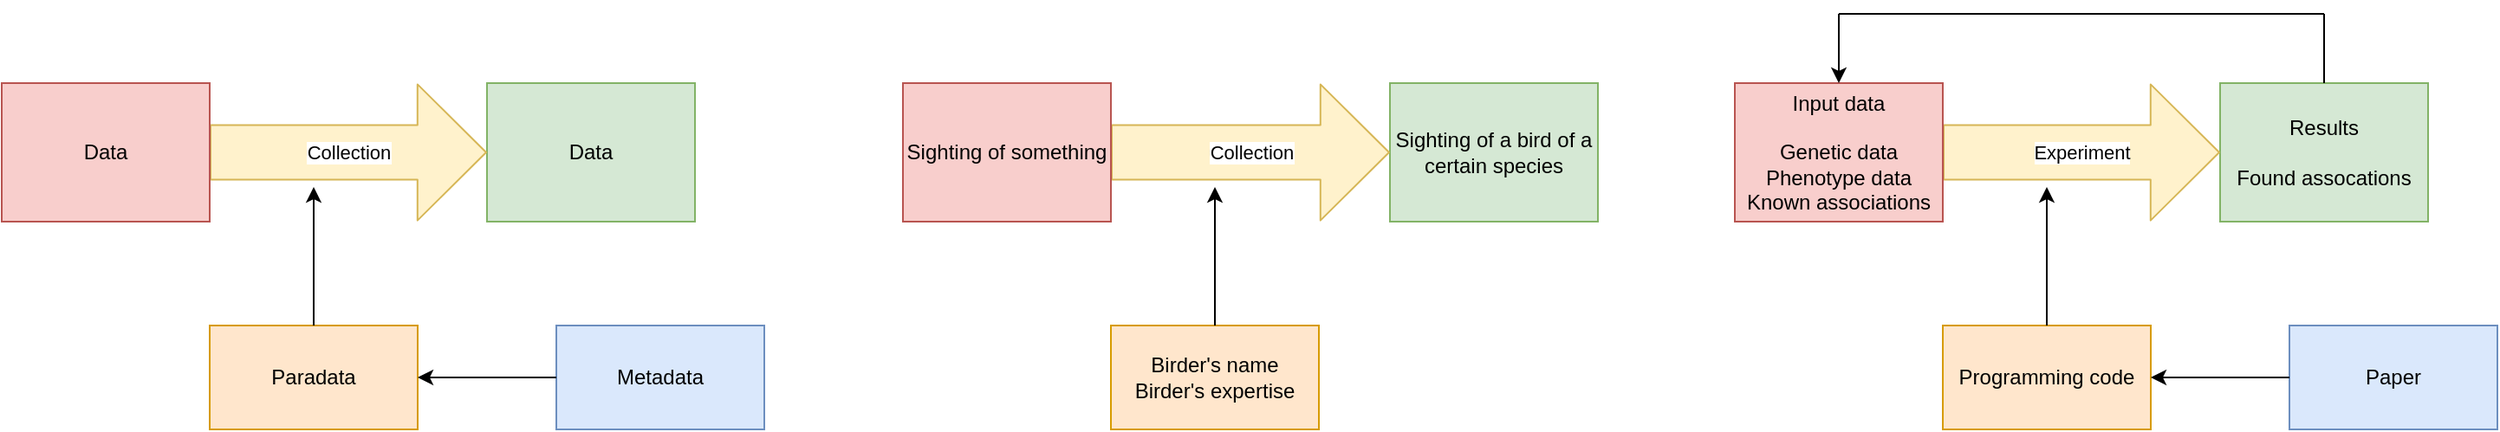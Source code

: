 <mxfile version="14.5.1" type="device"><diagram id="QSmAmpgg85G9trRrlnHU" name="Page-1"><mxGraphModel dx="981" dy="608" grid="1" gridSize="10" guides="1" tooltips="1" connect="1" arrows="1" fold="1" page="1" pageScale="1" pageWidth="850" pageHeight="1100" math="0" shadow="0"><root><mxCell id="0"/><mxCell id="1" parent="0"/><mxCell id="13fZPQ1KQtn4b97LmZjC-1" value="Data" style="rounded=0;whiteSpace=wrap;html=1;fillColor=#d5e8d4;strokeColor=#82b366;" parent="1" vertex="1"><mxGeometry x="360" y="280" width="120" height="80" as="geometry"/></mxCell><mxCell id="13fZPQ1KQtn4b97LmZjC-2" value="Collection" style="shape=flexArrow;endArrow=classic;html=1;endWidth=46.19;endSize=12.869;width=31.429;fillColor=#fff2cc;strokeColor=#d6b656;" parent="1" source="13fZPQ1KQtn4b97LmZjC-5" target="13fZPQ1KQtn4b97LmZjC-1" edge="1"><mxGeometry width="50" height="50" relative="1" as="geometry"><mxPoint x="220" y="317" as="sourcePoint"/><mxPoint x="190" y="270" as="targetPoint"/><Array as="points"/></mxGeometry></mxCell><mxCell id="13fZPQ1KQtn4b97LmZjC-3" value="Paradata" style="rounded=0;whiteSpace=wrap;html=1;fillColor=#ffe6cc;strokeColor=#d79b00;" parent="1" vertex="1"><mxGeometry x="200" y="420" width="120" height="60" as="geometry"/></mxCell><mxCell id="13fZPQ1KQtn4b97LmZjC-4" value="" style="endArrow=classic;html=1;" parent="1" source="13fZPQ1KQtn4b97LmZjC-3" edge="1"><mxGeometry width="50" height="50" relative="1" as="geometry"><mxPoint x="400" y="350" as="sourcePoint"/><mxPoint x="260" y="340" as="targetPoint"/></mxGeometry></mxCell><mxCell id="13fZPQ1KQtn4b97LmZjC-5" value="Data" style="rounded=0;whiteSpace=wrap;html=1;fillColor=#f8cecc;strokeColor=#b85450;" parent="1" vertex="1"><mxGeometry x="80" y="280" width="120" height="80" as="geometry"/></mxCell><mxCell id="13fZPQ1KQtn4b97LmZjC-7" value="Results&lt;br&gt;&lt;br&gt;Found assocations" style="rounded=0;whiteSpace=wrap;html=1;fillColor=#d5e8d4;strokeColor=#82b366;" parent="1" vertex="1"><mxGeometry x="1360" y="280" width="120" height="80" as="geometry"/></mxCell><mxCell id="13fZPQ1KQtn4b97LmZjC-8" value="Experiment" style="shape=flexArrow;endArrow=classic;html=1;endWidth=46.19;endSize=12.869;width=31.429;fillColor=#fff2cc;strokeColor=#d6b656;" parent="1" source="13fZPQ1KQtn4b97LmZjC-11" target="13fZPQ1KQtn4b97LmZjC-7" edge="1"><mxGeometry width="50" height="50" relative="1" as="geometry"><mxPoint x="1220" y="317" as="sourcePoint"/><mxPoint x="1190" y="270" as="targetPoint"/><Array as="points"/></mxGeometry></mxCell><mxCell id="13fZPQ1KQtn4b97LmZjC-9" value="Programming code" style="rounded=0;whiteSpace=wrap;html=1;fillColor=#ffe6cc;strokeColor=#d79b00;" parent="1" vertex="1"><mxGeometry x="1200" y="420" width="120" height="60" as="geometry"/></mxCell><mxCell id="13fZPQ1KQtn4b97LmZjC-10" value="" style="endArrow=classic;html=1;" parent="1" source="13fZPQ1KQtn4b97LmZjC-9" edge="1"><mxGeometry width="50" height="50" relative="1" as="geometry"><mxPoint x="1400" y="350" as="sourcePoint"/><mxPoint x="1260" y="340" as="targetPoint"/></mxGeometry></mxCell><mxCell id="13fZPQ1KQtn4b97LmZjC-11" value="Input data&lt;br&gt;&lt;br&gt;Genetic data&lt;br&gt;Phenotype data&lt;br&gt;Known associations" style="rounded=0;whiteSpace=wrap;html=1;fillColor=#f8cecc;strokeColor=#b85450;" parent="1" vertex="1"><mxGeometry x="1080" y="280" width="120" height="80" as="geometry"/></mxCell><mxCell id="e_xZV_gdYhn3b4X0VudZ-1" value="" style="endArrow=none;html=1;entryX=0.5;entryY=0;entryDx=0;entryDy=0;" parent="1" target="13fZPQ1KQtn4b97LmZjC-7" edge="1"><mxGeometry width="50" height="50" relative="1" as="geometry"><mxPoint x="1420" y="240" as="sourcePoint"/><mxPoint x="1190" y="360" as="targetPoint"/></mxGeometry></mxCell><mxCell id="e_xZV_gdYhn3b4X0VudZ-2" value="" style="endArrow=none;html=1;" parent="1" edge="1"><mxGeometry width="50" height="50" relative="1" as="geometry"><mxPoint x="1140" y="240" as="sourcePoint"/><mxPoint x="1420" y="240" as="targetPoint"/></mxGeometry></mxCell><mxCell id="e_xZV_gdYhn3b4X0VudZ-3" value="" style="endArrow=classic;html=1;" parent="1" target="13fZPQ1KQtn4b97LmZjC-11" edge="1"><mxGeometry width="50" height="50" relative="1" as="geometry"><mxPoint x="1140" y="240" as="sourcePoint"/><mxPoint x="1190" y="360" as="targetPoint"/></mxGeometry></mxCell><mxCell id="e_xZV_gdYhn3b4X0VudZ-4" value="Metadata" style="rounded=0;whiteSpace=wrap;html=1;fillColor=#dae8fc;strokeColor=#6c8ebf;" parent="1" vertex="1"><mxGeometry x="400" y="420" width="120" height="60" as="geometry"/></mxCell><mxCell id="e_xZV_gdYhn3b4X0VudZ-5" value="" style="endArrow=classic;html=1;entryX=1;entryY=0.5;entryDx=0;entryDy=0;exitX=0;exitY=0.5;exitDx=0;exitDy=0;" parent="1" source="e_xZV_gdYhn3b4X0VudZ-4" target="13fZPQ1KQtn4b97LmZjC-3" edge="1"><mxGeometry width="50" height="50" relative="1" as="geometry"><mxPoint x="370" y="400" as="sourcePoint"/><mxPoint x="420" y="350" as="targetPoint"/></mxGeometry></mxCell><mxCell id="e_xZV_gdYhn3b4X0VudZ-6" value="Paper" style="rounded=0;whiteSpace=wrap;html=1;fillColor=#dae8fc;strokeColor=#6c8ebf;" parent="1" vertex="1"><mxGeometry x="1400" y="420" width="120" height="60" as="geometry"/></mxCell><mxCell id="e_xZV_gdYhn3b4X0VudZ-7" value="" style="endArrow=classic;html=1;exitX=0;exitY=0.5;exitDx=0;exitDy=0;entryX=1;entryY=0.5;entryDx=0;entryDy=0;" parent="1" source="e_xZV_gdYhn3b4X0VudZ-6" target="13fZPQ1KQtn4b97LmZjC-9" edge="1"><mxGeometry width="50" height="50" relative="1" as="geometry"><mxPoint x="1140" y="400" as="sourcePoint"/><mxPoint x="1190" y="350" as="targetPoint"/></mxGeometry></mxCell><mxCell id="dZwUTq1wy2I19690Vi3u-1" value="Sighting of a bird of a certain species" style="rounded=0;whiteSpace=wrap;html=1;fillColor=#d5e8d4;strokeColor=#82b366;" vertex="1" parent="1"><mxGeometry x="881" y="280" width="120" height="80" as="geometry"/></mxCell><mxCell id="dZwUTq1wy2I19690Vi3u-2" value="Collection" style="shape=flexArrow;endArrow=classic;html=1;endWidth=46.19;endSize=12.869;width=31.429;fillColor=#fff2cc;strokeColor=#d6b656;" edge="1" parent="1" source="dZwUTq1wy2I19690Vi3u-5" target="dZwUTq1wy2I19690Vi3u-1"><mxGeometry width="50" height="50" relative="1" as="geometry"><mxPoint x="740" y="317" as="sourcePoint"/><mxPoint x="710" y="270" as="targetPoint"/><Array as="points"/></mxGeometry></mxCell><mxCell id="dZwUTq1wy2I19690Vi3u-3" value="Birder's name&lt;br&gt;Birder's expertise" style="rounded=0;whiteSpace=wrap;html=1;fillColor=#ffe6cc;strokeColor=#d79b00;" vertex="1" parent="1"><mxGeometry x="720" y="420" width="120" height="60" as="geometry"/></mxCell><mxCell id="dZwUTq1wy2I19690Vi3u-4" value="" style="endArrow=classic;html=1;" edge="1" parent="1" source="dZwUTq1wy2I19690Vi3u-3"><mxGeometry width="50" height="50" relative="1" as="geometry"><mxPoint x="920" y="350" as="sourcePoint"/><mxPoint x="780" y="340" as="targetPoint"/></mxGeometry></mxCell><mxCell id="dZwUTq1wy2I19690Vi3u-5" value="Sighting of something" style="rounded=0;whiteSpace=wrap;html=1;fillColor=#f8cecc;strokeColor=#b85450;" vertex="1" parent="1"><mxGeometry x="600" y="280" width="120" height="80" as="geometry"/></mxCell></root></mxGraphModel></diagram></mxfile>